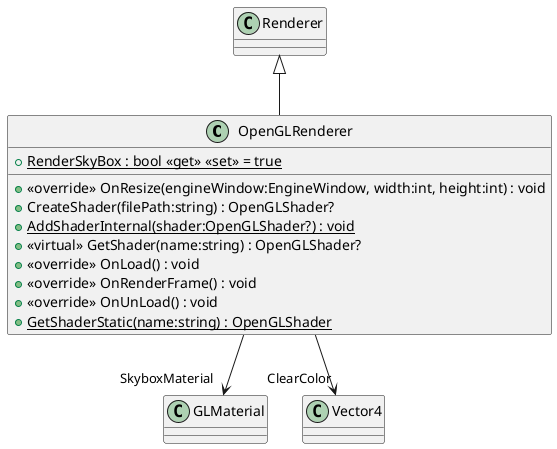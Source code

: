 @startuml
class OpenGLRenderer {
    + {static} RenderSkyBox : bool <<get>> <<set>> = true
    + <<override>> OnResize(engineWindow:EngineWindow, width:int, height:int) : void
    + CreateShader(filePath:string) : OpenGLShader?
    + {static} AddShaderInternal(shader:OpenGLShader?) : void
    + <<virtual>> GetShader(name:string) : OpenGLShader?
    + <<override>> OnLoad() : void
    + <<override>> OnRenderFrame() : void
    + <<override>> OnUnLoad() : void
    + {static} GetShaderStatic(name:string) : OpenGLShader
}
Renderer <|-- OpenGLRenderer
OpenGLRenderer --> "SkyboxMaterial" GLMaterial
OpenGLRenderer --> "ClearColor" Vector4
@enduml
